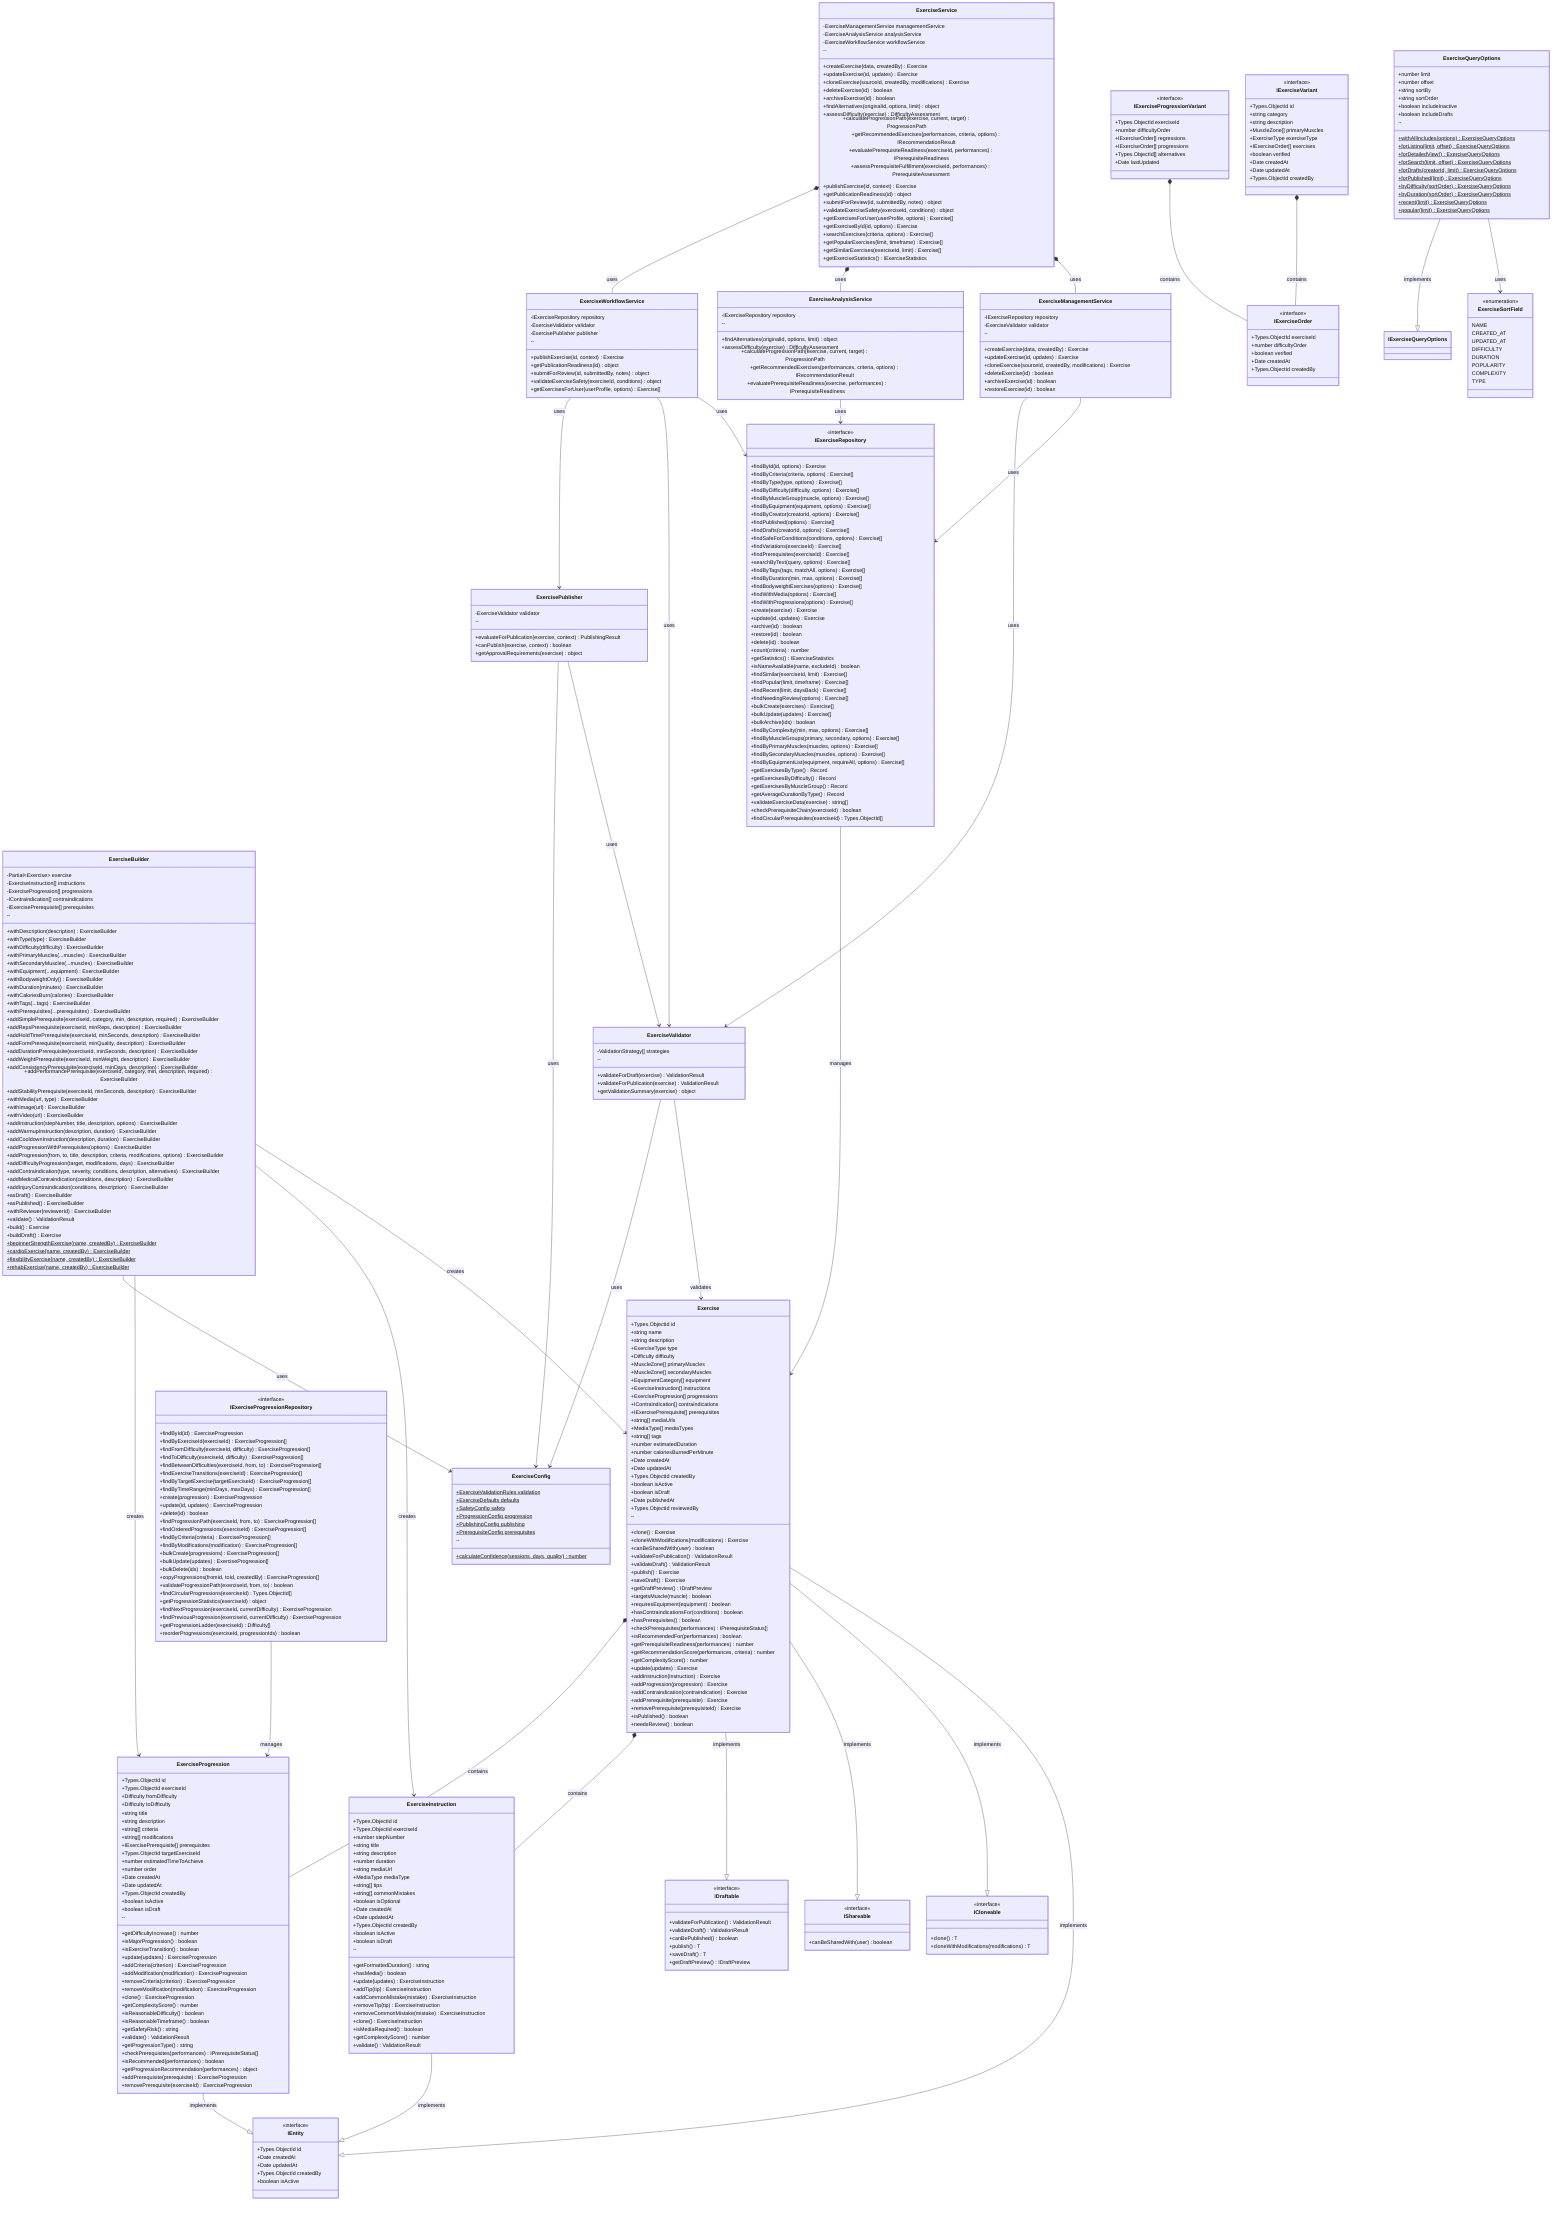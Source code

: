 classDiagram
    %% ===== ENTITY LAYER =====
    class Exercise {
        +Types.ObjectId id
        +string name
        +string description
        +ExerciseType type
        +Difficulty difficulty
        +MuscleZone[] primaryMuscles
        +MuscleZone[] secondaryMuscles
        +EquipmentCategory[] equipment
        +ExerciseInstruction[] instructions
        +ExerciseProgression[] progressions
        +IContraindication[] contraindications
        +IExercisePrerequisite[] prerequisites
        +string[] mediaUrls
        +MediaType[] mediaTypes
        +string[] tags
        +number estimatedDuration
        +number caloriesBurnedPerMinute
        +Date createdAt
        +Date updatedAt
        +Types.ObjectId createdBy
        +boolean isActive
        +boolean isDraft
        +Date publishedAt
        +Types.ObjectId reviewedBy
        --
        +clone() Exercise
        +cloneWithModifications(modifications) Exercise
        +canBeSharedWith(user) boolean
        +validateForPublication() ValidationResult
        +validateDraft() ValidationResult
        +publish() Exercise
        +saveDraft() Exercise
        +getDraftPreview() IDraftPreview
        +targetsMuscle(muscle) boolean
        +requiresEquipment(equipment) boolean
        +hasContraindicationsFor(conditions) boolean
        +hasPrerequisites() boolean
        +checkPrerequisites(performances) IPrerequisiteStatus[]
        +isRecommendedFor(performances) boolean
        +getPrerequisiteReadiness(performances) number
        +getRecommendationScore(performances, criteria) number
        +getComplexityScore() number
        +update(updates) Exercise
        +addInstruction(instruction) Exercise
        +addProgression(progression) Exercise
        +addContraindication(contraindication) Exercise
        +addPrerequisite(prerequisite) Exercise
        +removePrerequisite(prerequisiteId) Exercise
        +isPublished() boolean
        +needsReview() boolean
    }

    class ExerciseInstruction {
        +Types.ObjectId id
        +Types.ObjectId exerciseId
        +number stepNumber
        +string title
        +string description
        +number duration
        +string mediaUrl
        +MediaType mediaType
        +string[] tips
        +string[] commonMistakes
        +boolean isOptional
        +Date createdAt
        +Date updatedAt
        +Types.ObjectId createdBy
        +boolean isActive
        +boolean isDraft
        --
        +getFormattedDuration() string
        +hasMedia() boolean
        +update(updates) ExerciseInstruction
        +addTip(tip) ExerciseInstruction
        +addCommonMistake(mistake) ExerciseInstruction
        +removeTip(tip) ExerciseInstruction
        +removeCommonMistake(mistake) ExerciseInstruction
        +clone() ExerciseInstruction
        +isMediaRequired() boolean
        +getComplexityScore() number
        +validate() ValidationResult
    }

    class ExerciseProgression {
        +Types.ObjectId id
        +Types.ObjectId exerciseId
        +Difficulty fromDifficulty
        +Difficulty toDifficulty
        +string title
        +string description
        +string[] criteria
        +string[] modifications
        +IExercisePrerequisite[] prerequisites
        +Types.ObjectId targetExerciseId
        +number estimatedTimeToAchieve
        +number order
        +Date createdAt
        +Date updatedAt
        +Types.ObjectId createdBy
        +boolean isActive
        +boolean isDraft
        --
        +getDifficultyIncrease() number
        +isMajorProgression() boolean
        +isExerciseTransition() boolean
        +update(updates) ExerciseProgression
        +addCriteria(criterion) ExerciseProgression
        +addModification(modification) ExerciseProgression
        +removeCriteria(criterion) ExerciseProgression
        +removeModification(modification) ExerciseProgression
        +clone() ExerciseProgression
        +getComplexityScore() number
        +isReasonableDifficulty() boolean
        +isReasonableTimeframe() boolean
        +getSafetyRisk() string
        +validate() ValidationResult
        +getProgressionType() string
        +checkPrerequisites(performances) IPrerequisiteStatus[]
        +isRecommended(performances) boolean
        +getProgressionRecommendation(performances) object
        +addPrerequisite(prerequisite) ExerciseProgression
        +removePrerequisite(exerciseId) ExerciseProgression
    }

    %% ===== INTERFACE LAYER =====
    class IEntity {
        <<interface>>
        +Types.ObjectId id
        +Date createdAt
        +Date updatedAt
        +Types.ObjectId createdBy
        +boolean isActive
    }

    class ICloneable {
        <<interface>>
        +clone() T
        +cloneWithModifications(modifications) T
    }

    class IShareable {
        <<interface>>
        +canBeSharedWith(user) boolean
    }

    class IDraftable {
        <<interface>>
        +validateForPublication() ValidationResult
        +validateDraft() ValidationResult
        +canBePublished() boolean
        +publish() T
        +saveDraft() T
        +getDraftPreview() IDraftPreview
    }

    %% ===== SERVICE LAYER =====
    class ExerciseService {
        -ExerciseManagementService managementService
        -ExerciseAnalysisService analysisService
        -ExerciseWorkflowService workflowService
        --
        +createExercise(data, createdBy) Exercise
        +updateExercise(id, updates) Exercise
        +cloneExercise(sourceId, createdBy, modifications) Exercise
        +deleteExercise(id) boolean
        +archiveExercise(id) boolean
        +findAlternatives(originalId, options, limit) object
        +assessDifficulty(exercise) DifficultyAssessment
        +calculateProgressionPath(exercise, current, target) ProgressionPath
        +getRecommendedExercises(performances, criteria, options) IRecommendationResult
        +evaluatePrerequisiteReadiness(exerciseId, performances) IPrerequisiteReadiness
        +assessPrerequisiteFulfillment(exerciseId, performances) PrerequisiteAssessment
        +publishExercise(id, context) Exercise
        +getPublicationReadiness(id) object
        +submitForReview(id, submittedBy, notes) object
        +validateExerciseSafety(exerciseId, conditions) object
        +getExercisesForUser(userProfile, options) Exercise[]
        +getExerciseById(id, options) Exercise
        +searchExercises(criteria, options) Exercise[]
        +getPopularExercises(limit, timeframe) Exercise[]
        +getSimilarExercises(exerciseId, limit) Exercise[]
        +getExerciseStatistics() IExerciseStatistics
    }

    class ExerciseManagementService {
        -IExerciseRepository repository
        -ExerciseValidator validator
        --
        +createExercise(data, createdBy) Exercise
        +updateExercise(id, updates) Exercise
        +cloneExercise(sourceId, createdBy, modifications) Exercise
        +deleteExercise(id) boolean
        +archiveExercise(id) boolean
        +restoreExercise(id) boolean
    }

    class ExerciseAnalysisService {
        -IExerciseRepository repository
        --
        +findAlternatives(originalId, options, limit) object
        +assessDifficulty(exercise) DifficultyAssessment
        +calculateProgressionPath(exercise, current, target) ProgressionPath
        +getRecommendedExercises(performances, criteria, options) IRecommendationResult
        +evaluatePrerequisiteReadiness(exercise, performances) IPrerequisiteReadiness
    }

    class ExerciseWorkflowService {
        -IExerciseRepository repository
        -ExerciseValidator validator
        -ExercisePublisher publisher
        --
        +publishExercise(id, context) Exercise
        +getPublicationReadiness(id) object
        +submitForReview(id, submittedBy, notes) object
        +validateExerciseSafety(exerciseId, conditions) object
        +getExercisesForUser(userProfile, options) Exercise[]
    }

    %% ===== UTILITY LAYER =====
    class ExerciseBuilder {
        -Partial~Exercise~ exercise
        -ExerciseInstruction[] instructions
        -ExerciseProgression[] progressions
        -IContraindication[] contraindications
        -IExercisePrerequisite[] prerequisites
        --
        +withDescription(description) ExerciseBuilder
        +withType(type) ExerciseBuilder
        +withDifficulty(difficulty) ExerciseBuilder
        +withPrimaryMuscles(...muscles) ExerciseBuilder
        +withSecondaryMuscles(...muscles) ExerciseBuilder
        +withEquipment(...equipment) ExerciseBuilder
        +withBodyweightOnly() ExerciseBuilder
        +withDuration(minutes) ExerciseBuilder
        +withCaloriesBurn(calories) ExerciseBuilder
        +withTags(...tags) ExerciseBuilder
        +withPrerequisites(...prerequisites) ExerciseBuilder
        +addSimplePrerequisite(exerciseId, category, min, description, required) ExerciseBuilder
        +addRepsPrerequisite(exerciseId, minReps, description) ExerciseBuilder
        +addHoldTimePrerequisite(exerciseId, minSeconds, description) ExerciseBuilder
        +addFormPrerequisite(exerciseId, minQuality, description) ExerciseBuilder
        +addDurationPrerequisite(exerciseId, minSeconds, description) ExerciseBuilder
        +addWeightPrerequisite(exerciseId, minWeight, description) ExerciseBuilder
        +addConsistencyPrerequisite(exerciseId, minDays, description) ExerciseBuilder
        +addPerformancePrerequisite(exerciseId, category, min, description, required) ExerciseBuilder
        +addStabilityPrerequisite(exerciseId, minSeconds, description) ExerciseBuilder
        +withMedia(url, type) ExerciseBuilder
        +withImage(url) ExerciseBuilder
        +withVideo(url) ExerciseBuilder
        +addInstruction(stepNumber, title, description, options) ExerciseBuilder
        +addWarmupInstruction(description, duration) ExerciseBuilder
        +addCooldownInstruction(description, duration) ExerciseBuilder
        +addProgressionWithPrerequisites(options) ExerciseBuilder
        +addProgression(from, to, title, description, criteria, modifications, options) ExerciseBuilder
        +addDifficultyProgression(target, modifications, days) ExerciseBuilder
        +addContraindication(type, severity, conditions, description, alternatives) ExerciseBuilder
        +addMedicalContraindication(conditions, description) ExerciseBuilder
        +addInjuryContraindication(conditions, description) ExerciseBuilder
        +asDraft() ExerciseBuilder
        +asPublished() ExerciseBuilder
        +withReviewer(reviewerId) ExerciseBuilder
        +validate() ValidationResult
        +build() Exercise
        +buildDraft() Exercise
        +beginnerStrengthExercise(name, createdBy)$ ExerciseBuilder
        +cardioExercise(name, createdBy)$ ExerciseBuilder
        +flexibilityExercise(name, createdBy)$ ExerciseBuilder
        +rehabExercise(name, createdBy)$ ExerciseBuilder
    }

    class ExerciseValidator {
        -ValidationStrategy[] strategies
        --
        +validateForDraft(exercise) ValidationResult
        +validateForPublication(exercise) ValidationResult
        +getValidationSummary(exercise) object
    }

    class ExercisePublisher {
        -ExerciseValidator validator
        --
        +evaluateForPublication(exercise, context) PublishingResult
        +canPublish(exercise, context) boolean
        +getApprovalRequirements(exercise) object
    }

    %% ===== REPOSITORY LAYER =====
    class IExerciseRepository {
        <<interface>>
        +findById(id, options) Exercise
        +findByCriteria(criteria, options) Exercise[]
        +findByType(type, options) Exercise[]
        +findByDifficulty(difficulty, options) Exercise[]
        +findByMuscleGroup(muscle, options) Exercise[]
        +findByEquipment(equipment, options) Exercise[]
        +findByCreator(creatorId, options) Exercise[]
        +findPublished(options) Exercise[]
        +findDrafts(creatorId, options) Exercise[]
        +findSafeForConditions(conditions, options) Exercise[]
        +findVariations(exerciseId) Exercise[]
        +findPrerequisites(exerciseId) Exercise[]
        +searchByText(query, options) Exercise[]
        +findByTags(tags, matchAll, options) Exercise[]
        +findByDuration(min, max, options) Exercise[]
        +findBodyweightExercises(options) Exercise[]
        +findWithMedia(options) Exercise[]
        +findWithProgressions(options) Exercise[]
        +create(exercise) Exercise
        +update(id, updates) Exercise
        +archive(id) boolean
        +restore(id) boolean
        +delete(id) boolean
        +count(criteria) number
        +getStatistics() IExerciseStatistics
        +isNameAvailable(name, excludeId) boolean
        +findSimilar(exerciseId, limit) Exercise[]
        +findPopular(limit, timeframe) Exercise[]
        +findRecent(limit, daysBack) Exercise[]
        +findNeedingReview(options) Exercise[]
        +bulkCreate(exercises) Exercise[]
        +bulkUpdate(updates) Exercise[]
        +bulkArchive(ids) boolean
        +findByComplexity(min, max, options) Exercise[]
        +findByMuscleGroups(primary, secondary, options) Exercise[]
        +findByPrimaryMuscles(muscles, options) Exercise[]
        +findBySecondaryMuscles(muscles, options) Exercise[]
        +findByEquipmentList(equipment, requireAll, options) Exercise[]
        +getExercisesByType() Record
        +getExercisesByDifficulty() Record
        +getExercisesByMuscleGroup() Record
        +getAverageDurationByType() Record
        +validateExerciseData(exercise) string[]
        +checkPrerequisiteChain(exerciseId) boolean
        +findCircularPrerequisites(exerciseId) Types.ObjectId[]
    }

    class IExerciseProgressionRepository {
        <<interface>>
        +findById(id) ExerciseProgression
        +findByExerciseId(exerciseId) ExerciseProgression[]
        +findFromDifficulty(exerciseId, difficulty) ExerciseProgression[]
        +findToDifficulty(exerciseId, difficulty) ExerciseProgression[]
        +findBetweenDifficulties(exerciseId, from, to) ExerciseProgression[]
        +findExerciseTransitions(exerciseId) ExerciseProgression[]
        +findByTargetExercise(targetExerciseId) ExerciseProgression[]
        +findByTimeRange(minDays, maxDays) ExerciseProgression[]
        +create(progression) ExerciseProgression
        +update(id, updates) ExerciseProgression
        +delete(id) boolean
        +findProgressionPath(exerciseId, from, to) ExerciseProgression[]
        +findOrderedProgressions(exerciseId) ExerciseProgression[]
        +findByCriteria(criteria) ExerciseProgression[]
        +findByModifications(modification) ExerciseProgression[]
        +bulkCreate(progressions) ExerciseProgression[]
        +bulkUpdate(updates) ExerciseProgression[]
        +bulkDelete(ids) boolean
        +copyProgressions(fromId, toId, createdBy) ExerciseProgression[]
        +validateProgressionPath(exerciseId, from, to) boolean
        +findCircularProgressions(exerciseId) Types.ObjectId[]
        +getProgressionStatistics(exerciseId) object
        +findNextProgression(exerciseId, currentDifficulty) ExerciseProgression
        +findPreviousProgression(exerciseId, currentDifficulty) ExerciseProgression
        +getProgressionLadder(exerciseId) Difficulty[]
        +reorderProgressions(exerciseId, progressionIds) boolean
    }

    class ExerciseQueryOptions {
        +number limit
        +number offset
        +string sortBy
        +string sortOrder
        +boolean includeInactive
        +boolean includeDrafts
        --
        +withAllIncludes(options)$ ExerciseQueryOptions
        +forListing(limit, offset)$ ExerciseQueryOptions
        +forDetailedView()$ ExerciseQueryOptions
        +forSearch(limit, offset)$ ExerciseQueryOptions
        +forDrafts(creatorId, limit)$ ExerciseQueryOptions
        +forPublished(limit)$ ExerciseQueryOptions
        +byDifficulty(sortOrder)$ ExerciseQueryOptions
        +byDuration(sortOrder)$ ExerciseQueryOptions
        +recent(limit)$ ExerciseQueryOptions
        +popular(limit)$ ExerciseQueryOptions
    }

    %% ===== CONFIGURATION LAYER =====
    class ExerciseConfig {
        +ExerciseValidationRules validation$
        +ExerciseDefaults defaults$
        +SafetyConfig safety$
        +ProgressionConfig progression$
        +PublishingConfig publishing$
        +PrerequisiteConfig prerequisites$
        --
        +calculateConfidence(sessions, days, quality)$ number
    }

    %% ===== VARIANT LAYER (FUTURE) =====
    class IExerciseVariant {
        <<interface>>
        +Types.ObjectId id
        +string category
        +string description
        +MuscleZone[] primaryMuscles
        +ExerciseType exerciseType
        +IExerciseOrder[] exercises
        +boolean verified
        +Date createdAt
        +Date updatedAt
        +Types.ObjectId createdBy
    }

    class IExerciseOrder {
        <<interface>>
        +Types.ObjectId exerciseId
        +number difficultyOrder
        +boolean verified
        +Date createdAt
        +Types.ObjectId createdBy
    }

    class IExerciseProgressionVariant {
        <<interface>>
        +Types.ObjectId exerciseId
        +number difficultyOrder
        +IExerciseOrder[] regressions
        +IExerciseOrder[] progressions
        +Types.ObjectId[] alternatives
        +Date lastUpdated
    }

    %% ===== ENUM LAYER =====
    class ExerciseSortField {
        <<enumeration>>
        NAME
        CREATED_AT
        UPDATED_AT
        DIFFICULTY
        DURATION
        POPULARITY
        COMPLEXITY
        TYPE
    }

    %% ===== RELATIONSHIPS =====
    
    %% Entity Implementations
    Exercise --|> IEntity : implements
    Exercise --|> ICloneable : implements
    Exercise --|> IShareable : implements
    Exercise --|> IDraftable : implements
    ExerciseInstruction --|> IEntity : implements
    ExerciseProgression --|> IEntity : implements

    %% Entity Compositions
    Exercise *-- ExerciseInstruction : contains
    Exercise *-- ExerciseProgression : contains

    %% Service Dependencies
    ExerciseService *-- ExerciseManagementService : uses
    ExerciseService *-- ExerciseAnalysisService : uses
    ExerciseService *-- ExerciseWorkflowService : uses

    ExerciseManagementService --> IExerciseRepository : uses
    ExerciseManagementService --> ExerciseValidator : uses
    ExerciseAnalysisService --> IExerciseRepository : uses
    ExerciseWorkflowService --> IExerciseRepository : uses
    ExerciseWorkflowService --> ExerciseValidator : uses
    ExerciseWorkflowService --> ExercisePublisher : uses

    %% Utility Dependencies
    ExerciseBuilder --> Exercise : creates
    ExerciseBuilder --> ExerciseInstruction : creates
    ExerciseBuilder --> ExerciseProgression : creates
    ExerciseBuilder --> ExerciseConfig : uses
    ExerciseValidator --> Exercise : validates
    ExerciseValidator --> ExerciseConfig : uses
    ExercisePublisher --> ExerciseValidator : uses
    ExercisePublisher --> ExerciseConfig : uses

    %% Query Options
    ExerciseQueryOptions --> ExerciseSortField : uses
    ExerciseQueryOptions --|> IExerciseQueryOptions : implements

    %% Repository Dependencies
    IExerciseRepository --> Exercise : manages
    IExerciseProgressionRepository --> ExerciseProgression : manages

    %% Future Variant Relationships
    IExerciseVariant *-- IExerciseOrder : contains
    IExerciseProgressionVariant *-- IExerciseOrder : contains